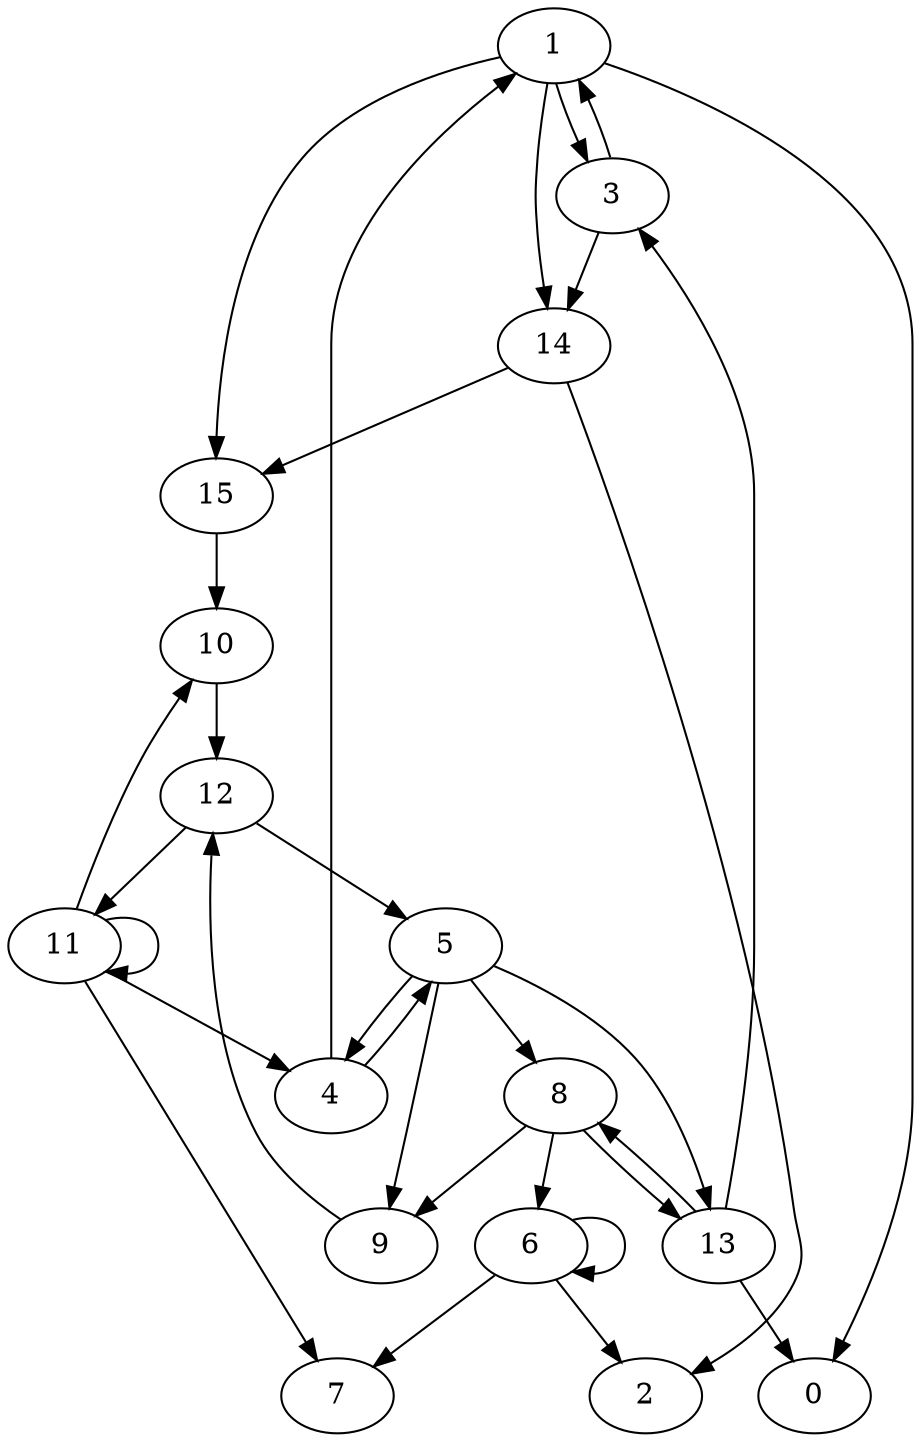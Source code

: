 digraph "" {
	1 -> 0;
	1 -> 3;
	1 -> 14;
	1 -> 15;
	3 -> 1;
	3 -> 14;
	4 -> 1;
	4 -> 5;
	5 -> 4;
	5 -> 8;
	5 -> 9;
	5 -> 13;
	6 -> 2;
	6 -> 6;
	6 -> 7;
	8 -> 6;
	8 -> 9;
	8 -> 13;
	9 -> 12;
	10 -> 12;
	11 -> 4;
	11 -> 7;
	11 -> 10;
	11 -> 11;
	12 -> 5;
	12 -> 11;
	13 -> 0;
	13 -> 3;
	13 -> 8;
	14 -> 2;
	14 -> 15;
	15 -> 10;
}
